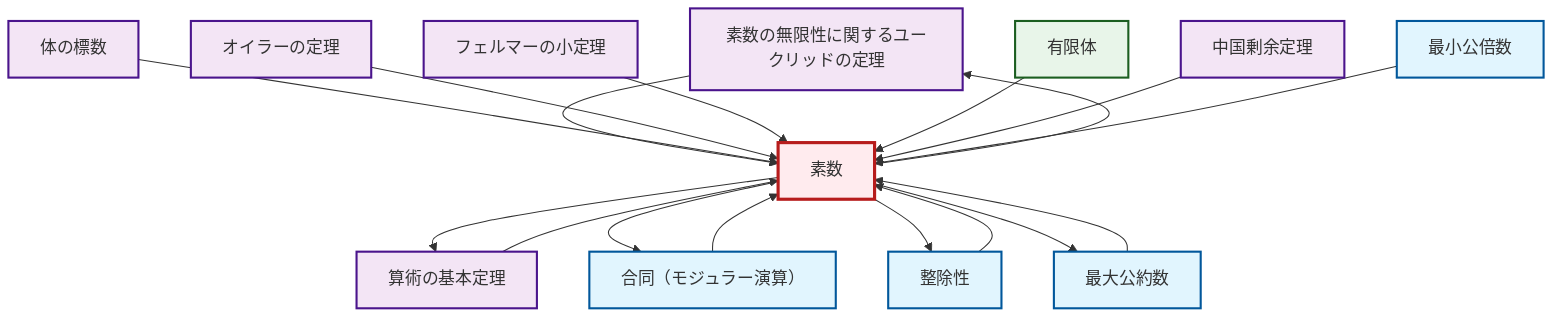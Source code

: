 graph TD
    classDef definition fill:#e1f5fe,stroke:#01579b,stroke-width:2px
    classDef theorem fill:#f3e5f5,stroke:#4a148c,stroke-width:2px
    classDef axiom fill:#fff3e0,stroke:#e65100,stroke-width:2px
    classDef example fill:#e8f5e9,stroke:#1b5e20,stroke-width:2px
    classDef current fill:#ffebee,stroke:#b71c1c,stroke-width:3px
    thm-euclid-infinitude-primes["素数の無限性に関するユークリッドの定理"]:::theorem
    thm-fundamental-arithmetic["算術の基本定理"]:::theorem
    thm-euler["オイラーの定理"]:::theorem
    ex-finite-field["有限体"]:::example
    thm-fermat-little["フェルマーの小定理"]:::theorem
    def-gcd["最大公約数"]:::definition
    thm-field-characteristic["体の標数"]:::theorem
    def-divisibility["整除性"]:::definition
    def-congruence["合同（モジュラー演算）"]:::definition
    thm-chinese-remainder["中国剰余定理"]:::theorem
    def-prime["素数"]:::definition
    def-lcm["最小公倍数"]:::definition
    thm-euclid-infinitude-primes --> def-prime
    def-prime --> thm-euclid-infinitude-primes
    def-prime --> thm-fundamental-arithmetic
    def-gcd --> def-prime
    def-prime --> def-congruence
    thm-field-characteristic --> def-prime
    thm-euler --> def-prime
    thm-fermat-little --> def-prime
    thm-fundamental-arithmetic --> def-prime
    def-divisibility --> def-prime
    ex-finite-field --> def-prime
    def-congruence --> def-prime
    thm-chinese-remainder --> def-prime
    def-lcm --> def-prime
    def-prime --> def-divisibility
    def-prime --> def-gcd
    class def-prime current